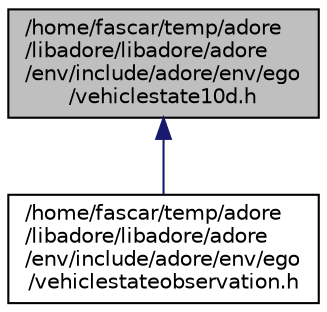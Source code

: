 digraph "/home/fascar/temp/adore/libadore/libadore/adore/env/include/adore/env/ego/vehiclestate10d.h"
{
 // LATEX_PDF_SIZE
  edge [fontname="Helvetica",fontsize="10",labelfontname="Helvetica",labelfontsize="10"];
  node [fontname="Helvetica",fontsize="10",shape=record];
  Node1 [label="/home/fascar/temp/adore\l/libadore/libadore/adore\l/env/include/adore/env/ego\l/vehiclestate10d.h",height=0.2,width=0.4,color="black", fillcolor="grey75", style="filled", fontcolor="black",tooltip=" "];
  Node1 -> Node2 [dir="back",color="midnightblue",fontsize="10",style="solid",fontname="Helvetica"];
  Node2 [label="/home/fascar/temp/adore\l/libadore/libadore/adore\l/env/include/adore/env/ego\l/vehiclestateobservation.h",height=0.2,width=0.4,color="black", fillcolor="white", style="filled",URL="$vehiclestateobservation_8h.html",tooltip=" "];
}
